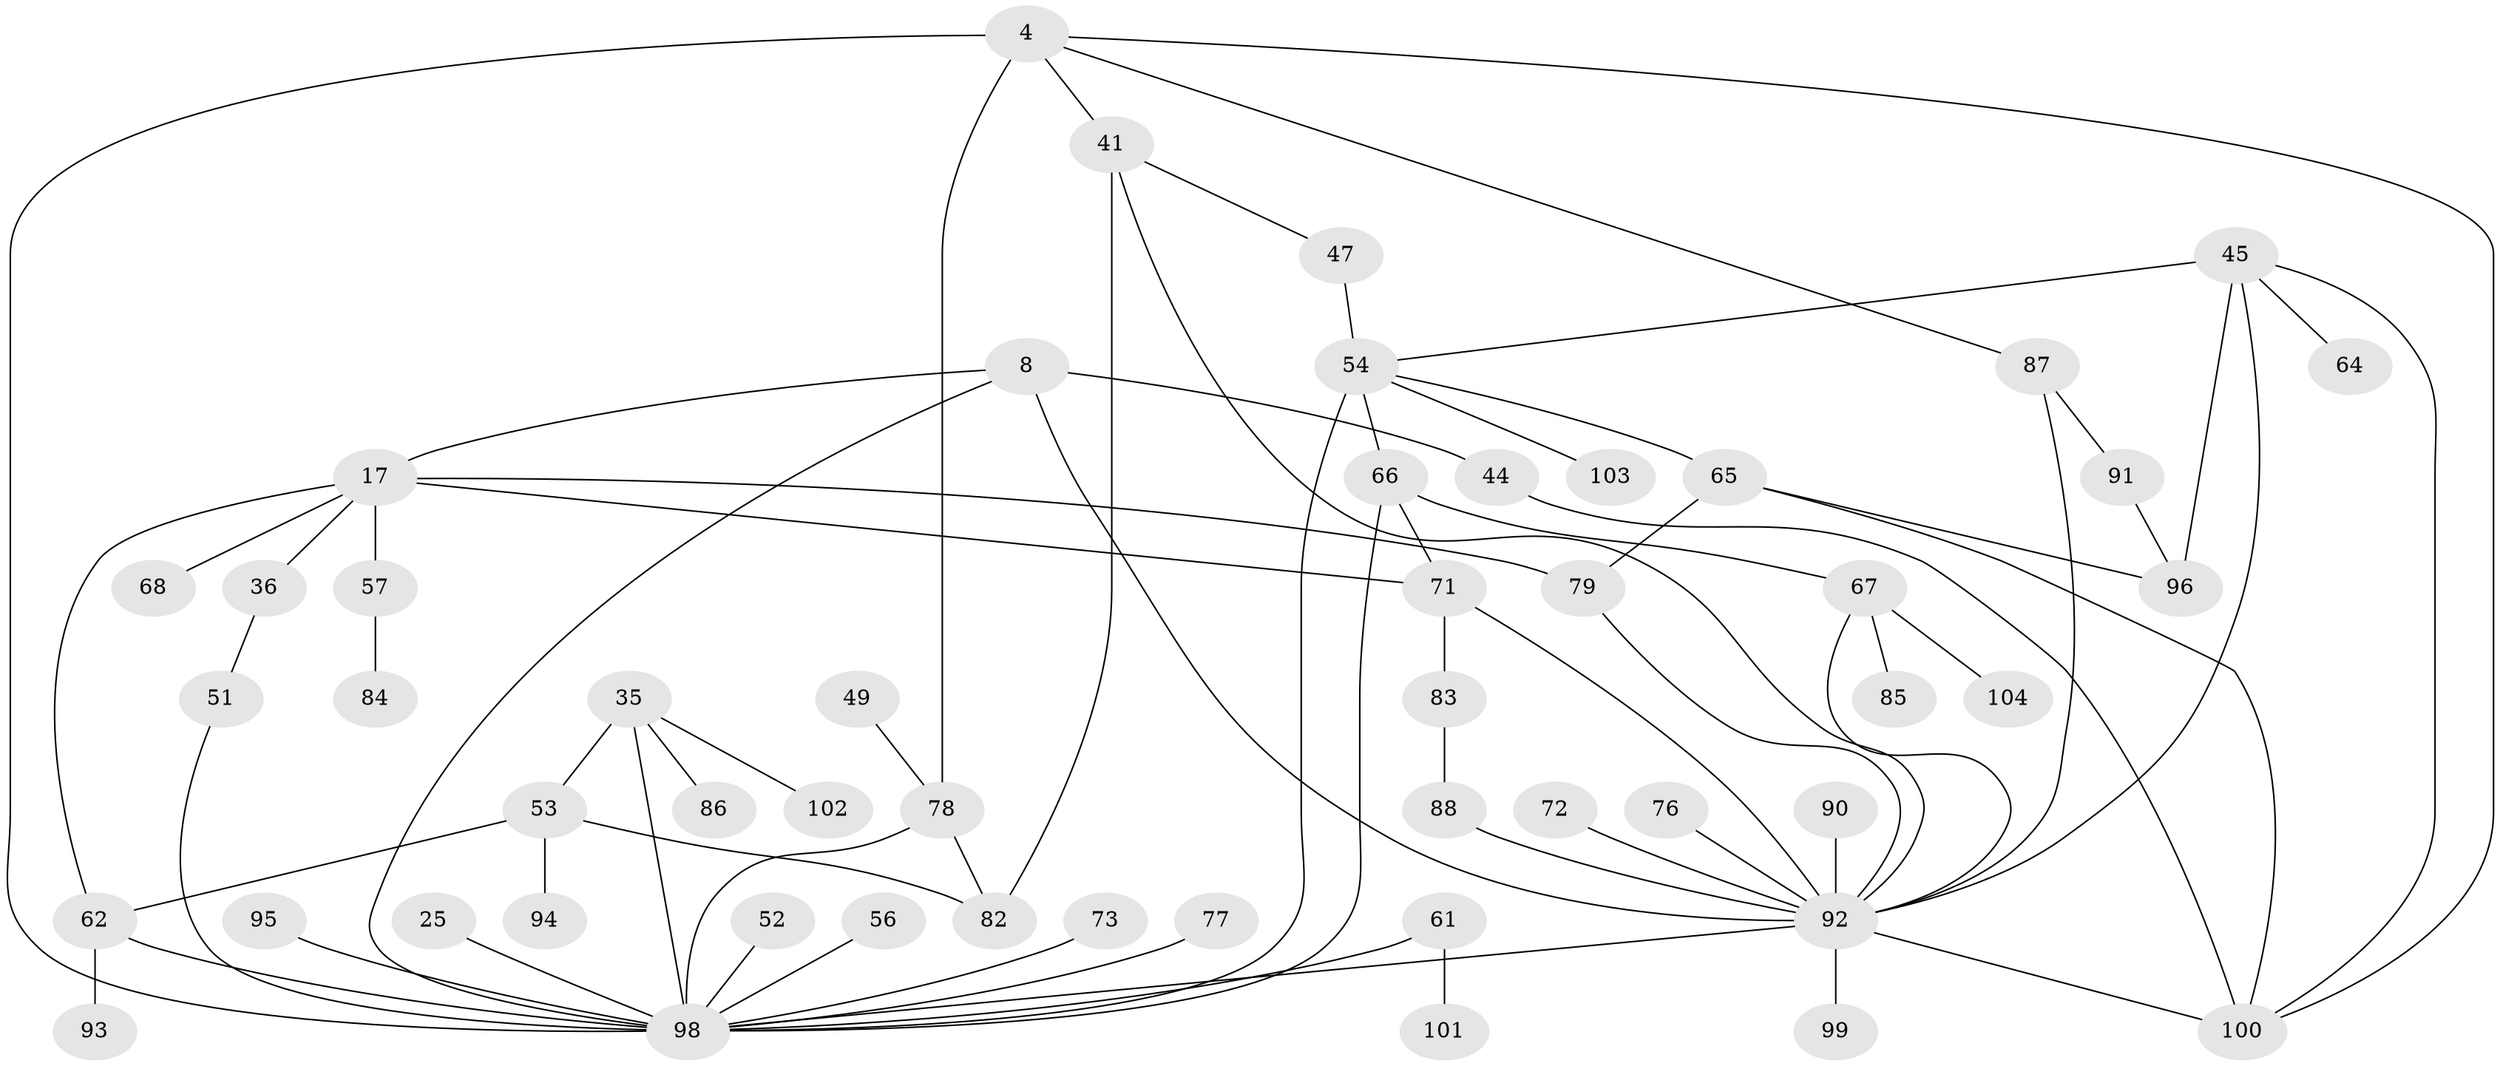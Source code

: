 // original degree distribution, {3: 0.16346153846153846, 5: 0.08653846153846154, 8: 0.009615384615384616, 4: 0.20192307692307693, 6: 0.028846153846153848, 7: 0.028846153846153848, 2: 0.2403846153846154, 1: 0.2403846153846154}
// Generated by graph-tools (version 1.1) at 2025/02/03/05/25 17:02:35]
// undirected, 52 vertices, 75 edges
graph export_dot {
graph [start="1"]
  node [color=gray90,style=filled];
  4 [super="+3"];
  8 [super="+2"];
  17 [super="+11+6"];
  25;
  35;
  36;
  41 [super="+26+9"];
  44;
  45 [super="+27"];
  47;
  49;
  51;
  52;
  53 [super="+48"];
  54 [super="+16+22"];
  56;
  57;
  61;
  62 [super="+19"];
  64;
  65;
  66 [super="+21+32"];
  67;
  68;
  71 [super="+42"];
  72;
  73;
  76;
  77;
  78 [super="+34"];
  79 [super="+40"];
  82;
  83;
  84;
  85;
  86;
  87 [super="+7"];
  88;
  90;
  91;
  92 [super="+10+15+63+89+31+80"];
  93;
  94;
  95;
  96 [super="+81"];
  98 [super="+18+55+59+97"];
  99;
  100 [super="+39"];
  101;
  102;
  103;
  104;
  4 -- 87 [weight=2];
  4 -- 78 [weight=2];
  4 -- 41 [weight=2];
  4 -- 98 [weight=3];
  4 -- 100;
  8 -- 44;
  8 -- 17 [weight=2];
  8 -- 98 [weight=3];
  8 -- 92;
  17 -- 68;
  17 -- 36;
  17 -- 71 [weight=2];
  17 -- 57;
  17 -- 79 [weight=2];
  17 -- 62;
  25 -- 98;
  35 -- 86;
  35 -- 102;
  35 -- 53 [weight=2];
  35 -- 98;
  36 -- 51;
  41 -- 82;
  41 -- 47;
  41 -- 92;
  44 -- 100;
  45 -- 96;
  45 -- 54 [weight=2];
  45 -- 64;
  45 -- 100;
  45 -- 92;
  47 -- 54;
  49 -- 78;
  51 -- 98;
  52 -- 98;
  53 -- 94;
  53 -- 62;
  53 -- 82;
  54 -- 65 [weight=2];
  54 -- 98 [weight=5];
  54 -- 103;
  54 -- 66;
  56 -- 98;
  57 -- 84;
  61 -- 101;
  61 -- 98;
  62 -- 98 [weight=2];
  62 -- 93;
  65 -- 79;
  65 -- 100;
  65 -- 96;
  66 -- 67;
  66 -- 71;
  66 -- 98;
  67 -- 85;
  67 -- 104;
  67 -- 92;
  71 -- 83;
  71 -- 92;
  72 -- 92;
  73 -- 98;
  76 -- 92;
  77 -- 98;
  78 -- 98 [weight=3];
  78 -- 82;
  79 -- 92;
  83 -- 88;
  87 -- 91;
  87 -- 92 [weight=2];
  88 -- 92;
  90 -- 92;
  91 -- 96;
  92 -- 99;
  92 -- 98 [weight=3];
  92 -- 100 [weight=2];
  95 -- 98;
}
